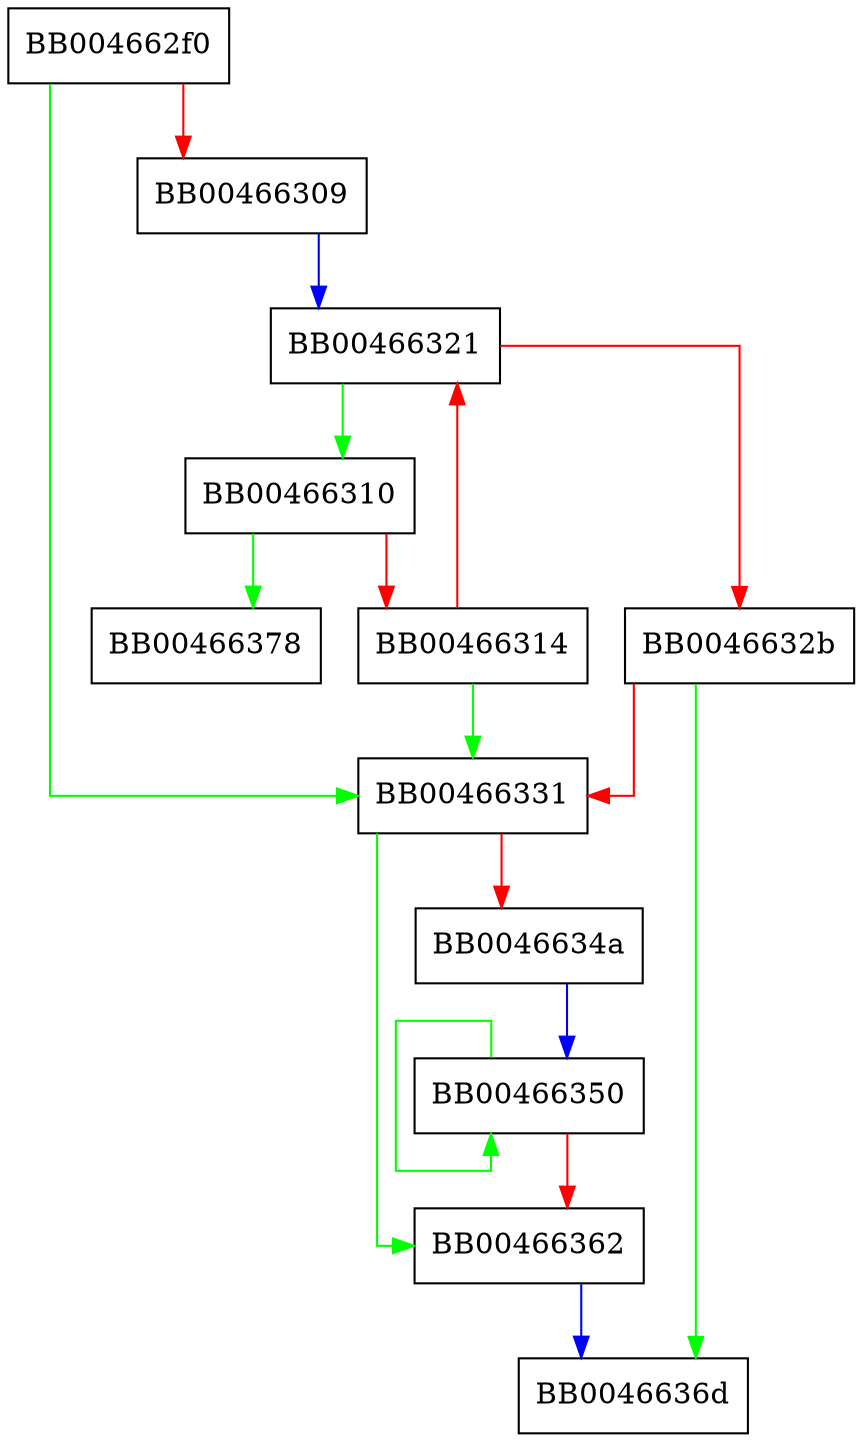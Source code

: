 digraph next_item {
  node [shape="box"];
  graph [splines=ortho];
  BB004662f0 -> BB00466331 [color="green"];
  BB004662f0 -> BB00466309 [color="red"];
  BB00466309 -> BB00466321 [color="blue"];
  BB00466310 -> BB00466378 [color="green"];
  BB00466310 -> BB00466314 [color="red"];
  BB00466314 -> BB00466331 [color="green"];
  BB00466314 -> BB00466321 [color="red"];
  BB00466321 -> BB00466310 [color="green"];
  BB00466321 -> BB0046632b [color="red"];
  BB0046632b -> BB0046636d [color="green"];
  BB0046632b -> BB00466331 [color="red"];
  BB00466331 -> BB00466362 [color="green"];
  BB00466331 -> BB0046634a [color="red"];
  BB0046634a -> BB00466350 [color="blue"];
  BB00466350 -> BB00466350 [color="green"];
  BB00466350 -> BB00466362 [color="red"];
  BB00466362 -> BB0046636d [color="blue"];
}